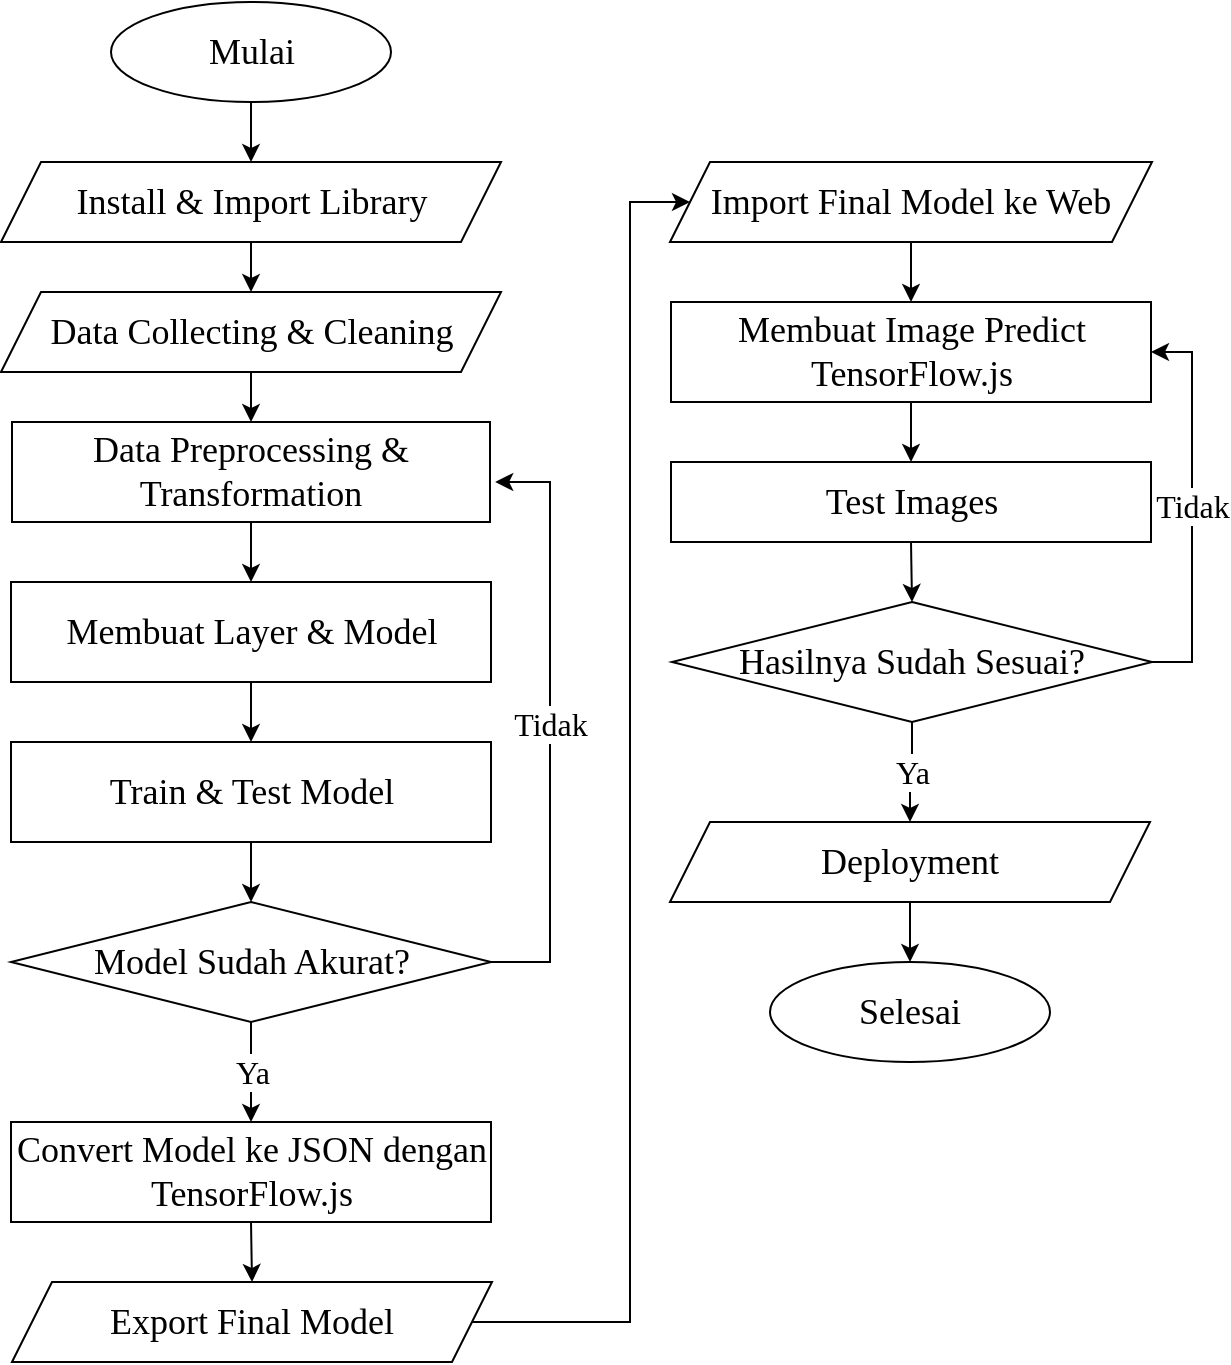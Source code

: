 <mxfile version="20.2.7" type="github">
  <diagram id="zzvXpx5f5zcqOnSdW2SA" name="Page-1">
    <mxGraphModel dx="1422" dy="778" grid="1" gridSize="10" guides="1" tooltips="1" connect="1" arrows="1" fold="1" page="1" pageScale="1" pageWidth="827" pageHeight="1169" math="0" shadow="0">
      <root>
        <mxCell id="0" />
        <mxCell id="1" parent="0" />
        <mxCell id="zVf6gFmjgH7ORG9ChD0n-1" style="edgeStyle=orthogonalEdgeStyle;rounded=0;orthogonalLoop=1;jettySize=auto;html=1;exitX=0.5;exitY=1;exitDx=0;exitDy=0;entryX=0.5;entryY=0;entryDx=0;entryDy=0;" parent="1" source="zVf6gFmjgH7ORG9ChD0n-2" target="zVf6gFmjgH7ORG9ChD0n-5" edge="1">
          <mxGeometry relative="1" as="geometry" />
        </mxCell>
        <mxCell id="zVf6gFmjgH7ORG9ChD0n-2" value="Mulai" style="ellipse;whiteSpace=wrap;html=1;fontSize=18;fontFamily=Times New Roman;" parent="1" vertex="1">
          <mxGeometry x="180.5" y="20" width="140" height="50" as="geometry" />
        </mxCell>
        <mxCell id="zVf6gFmjgH7ORG9ChD0n-3" value="Selesai" style="ellipse;whiteSpace=wrap;html=1;fontSize=18;fontFamily=Times New Roman;" parent="1" vertex="1">
          <mxGeometry x="510" y="500" width="140" height="50" as="geometry" />
        </mxCell>
        <mxCell id="zVf6gFmjgH7ORG9ChD0n-4" style="edgeStyle=orthogonalEdgeStyle;rounded=0;orthogonalLoop=1;jettySize=auto;html=1;exitX=0.5;exitY=1;exitDx=0;exitDy=0;entryX=0.5;entryY=0;entryDx=0;entryDy=0;" parent="1" source="zVf6gFmjgH7ORG9ChD0n-5" target="zVf6gFmjgH7ORG9ChD0n-7" edge="1">
          <mxGeometry relative="1" as="geometry" />
        </mxCell>
        <mxCell id="zVf6gFmjgH7ORG9ChD0n-5" value="Install &amp;amp; Import Library" style="shape=parallelogram;perimeter=parallelogramPerimeter;whiteSpace=wrap;html=1;fixedSize=1;fontSize=18;fontFamily=Times New Roman;" parent="1" vertex="1">
          <mxGeometry x="125.5" y="100" width="250" height="40" as="geometry" />
        </mxCell>
        <mxCell id="zVf6gFmjgH7ORG9ChD0n-6" style="edgeStyle=orthogonalEdgeStyle;rounded=0;orthogonalLoop=1;jettySize=auto;html=1;entryX=0.5;entryY=0;entryDx=0;entryDy=0;" parent="1" source="zVf6gFmjgH7ORG9ChD0n-7" target="zVf6gFmjgH7ORG9ChD0n-9" edge="1">
          <mxGeometry relative="1" as="geometry" />
        </mxCell>
        <mxCell id="zVf6gFmjgH7ORG9ChD0n-7" value="Data Collecting &amp;amp; Cleaning" style="shape=parallelogram;perimeter=parallelogramPerimeter;whiteSpace=wrap;html=1;fixedSize=1;fontSize=18;fontFamily=Times New Roman;" parent="1" vertex="1">
          <mxGeometry x="125.5" y="165" width="250" height="40" as="geometry" />
        </mxCell>
        <mxCell id="0pyJhwgPNNJ6r8bnlZfZ-4" style="edgeStyle=orthogonalEdgeStyle;rounded=0;orthogonalLoop=1;jettySize=auto;html=1;exitX=0.5;exitY=1;exitDx=0;exitDy=0;entryX=0.5;entryY=0;entryDx=0;entryDy=0;" edge="1" parent="1" source="zVf6gFmjgH7ORG9ChD0n-9" target="0pyJhwgPNNJ6r8bnlZfZ-2">
          <mxGeometry relative="1" as="geometry" />
        </mxCell>
        <mxCell id="zVf6gFmjgH7ORG9ChD0n-9" value="Data Preprocessing &amp;amp; Transformation" style="rounded=0;whiteSpace=wrap;html=1;fontSize=18;fontFamily=Times New Roman;" parent="1" vertex="1">
          <mxGeometry x="131" y="230" width="239" height="50" as="geometry" />
        </mxCell>
        <mxCell id="zVf6gFmjgH7ORG9ChD0n-10" style="edgeStyle=orthogonalEdgeStyle;rounded=0;orthogonalLoop=1;jettySize=auto;html=1;exitX=0.5;exitY=1;exitDx=0;exitDy=0;" parent="1" source="zVf6gFmjgH7ORG9ChD0n-11" target="zVf6gFmjgH7ORG9ChD0n-18" edge="1">
          <mxGeometry relative="1" as="geometry" />
        </mxCell>
        <mxCell id="zVf6gFmjgH7ORG9ChD0n-11" value="Train &amp;amp; Test Model" style="rounded=0;whiteSpace=wrap;html=1;fontSize=18;fontFamily=Times New Roman;" parent="1" vertex="1">
          <mxGeometry x="130.5" y="390" width="240" height="50" as="geometry" />
        </mxCell>
        <mxCell id="zVf6gFmjgH7ORG9ChD0n-12" style="edgeStyle=orthogonalEdgeStyle;rounded=0;orthogonalLoop=1;jettySize=auto;html=1;exitX=0.5;exitY=1;exitDx=0;exitDy=0;entryX=0.5;entryY=0;entryDx=0;entryDy=0;" parent="1" source="zVf6gFmjgH7ORG9ChD0n-13" target="zVf6gFmjgH7ORG9ChD0n-15" edge="1">
          <mxGeometry relative="1" as="geometry" />
        </mxCell>
        <mxCell id="zVf6gFmjgH7ORG9ChD0n-13" value="Convert Model ke JSON dengan TensorFlow.js" style="rounded=0;whiteSpace=wrap;html=1;fontSize=18;fontFamily=Times New Roman;" parent="1" vertex="1">
          <mxGeometry x="130.5" y="580" width="240" height="50" as="geometry" />
        </mxCell>
        <mxCell id="zVf6gFmjgH7ORG9ChD0n-14" style="edgeStyle=orthogonalEdgeStyle;rounded=0;orthogonalLoop=1;jettySize=auto;html=1;exitX=1;exitY=0.5;exitDx=0;exitDy=0;entryX=0;entryY=0.5;entryDx=0;entryDy=0;" parent="1" source="zVf6gFmjgH7ORG9ChD0n-15" target="zVf6gFmjgH7ORG9ChD0n-20" edge="1">
          <mxGeometry relative="1" as="geometry">
            <Array as="points">
              <mxPoint x="440" y="680" />
              <mxPoint x="440" y="120" />
            </Array>
          </mxGeometry>
        </mxCell>
        <mxCell id="zVf6gFmjgH7ORG9ChD0n-15" value="Export Final Model" style="shape=parallelogram;perimeter=parallelogramPerimeter;whiteSpace=wrap;html=1;fixedSize=1;fontSize=18;fontFamily=Times New Roman;" parent="1" vertex="1">
          <mxGeometry x="131" y="660" width="240" height="40" as="geometry" />
        </mxCell>
        <mxCell id="zVf6gFmjgH7ORG9ChD0n-16" value="Tidak" style="edgeStyle=orthogonalEdgeStyle;rounded=0;orthogonalLoop=1;jettySize=auto;html=1;exitX=1;exitY=0.5;exitDx=0;exitDy=0;fontSize=16;fontFamily=Times New Roman;entryX=1.011;entryY=0.619;entryDx=0;entryDy=0;entryPerimeter=0;" parent="1" source="zVf6gFmjgH7ORG9ChD0n-18" target="zVf6gFmjgH7ORG9ChD0n-9" edge="1">
          <mxGeometry relative="1" as="geometry">
            <Array as="points">
              <mxPoint x="400" y="500" />
              <mxPoint x="400" y="260" />
              <mxPoint x="373" y="260" />
            </Array>
            <mxPoint x="400" y="260" as="targetPoint" />
          </mxGeometry>
        </mxCell>
        <mxCell id="zVf6gFmjgH7ORG9ChD0n-17" value="Ya" style="edgeStyle=orthogonalEdgeStyle;rounded=0;orthogonalLoop=1;jettySize=auto;html=1;exitX=0.5;exitY=1;exitDx=0;exitDy=0;entryX=0.5;entryY=0;entryDx=0;entryDy=0;fontSize=16;fontFamily=Times New Roman;" parent="1" source="zVf6gFmjgH7ORG9ChD0n-18" target="zVf6gFmjgH7ORG9ChD0n-13" edge="1">
          <mxGeometry relative="1" as="geometry" />
        </mxCell>
        <mxCell id="zVf6gFmjgH7ORG9ChD0n-18" value="Model Sudah Akurat?" style="rhombus;whiteSpace=wrap;html=1;fontSize=18;fontFamily=Times New Roman;" parent="1" vertex="1">
          <mxGeometry x="130.5" y="470" width="240" height="60" as="geometry" />
        </mxCell>
        <mxCell id="zVf6gFmjgH7ORG9ChD0n-19" style="edgeStyle=orthogonalEdgeStyle;rounded=0;orthogonalLoop=1;jettySize=auto;html=1;exitX=0.5;exitY=1;exitDx=0;exitDy=0;entryX=0.5;entryY=0;entryDx=0;entryDy=0;" parent="1" source="zVf6gFmjgH7ORG9ChD0n-20" target="zVf6gFmjgH7ORG9ChD0n-22" edge="1">
          <mxGeometry relative="1" as="geometry" />
        </mxCell>
        <mxCell id="zVf6gFmjgH7ORG9ChD0n-20" value="Import Final Model ke Web" style="shape=parallelogram;perimeter=parallelogramPerimeter;whiteSpace=wrap;html=1;fixedSize=1;fontSize=18;fontFamily=Times New Roman;" parent="1" vertex="1">
          <mxGeometry x="460" y="100" width="241" height="40" as="geometry" />
        </mxCell>
        <mxCell id="zVf6gFmjgH7ORG9ChD0n-21" style="edgeStyle=orthogonalEdgeStyle;rounded=0;orthogonalLoop=1;jettySize=auto;html=1;exitX=0.5;exitY=1;exitDx=0;exitDy=0;entryX=0.5;entryY=0;entryDx=0;entryDy=0;" parent="1" source="zVf6gFmjgH7ORG9ChD0n-22" target="zVf6gFmjgH7ORG9ChD0n-26" edge="1">
          <mxGeometry relative="1" as="geometry" />
        </mxCell>
        <mxCell id="zVf6gFmjgH7ORG9ChD0n-22" value="Membuat Image Predict TensorFlow.js" style="rounded=0;whiteSpace=wrap;html=1;fontSize=18;fontFamily=Times New Roman;" parent="1" vertex="1">
          <mxGeometry x="460.5" y="170" width="240" height="50" as="geometry" />
        </mxCell>
        <mxCell id="zVf6gFmjgH7ORG9ChD0n-31" style="edgeStyle=orthogonalEdgeStyle;rounded=0;orthogonalLoop=1;jettySize=auto;html=1;exitX=0.5;exitY=1;exitDx=0;exitDy=0;" parent="1" source="zVf6gFmjgH7ORG9ChD0n-24" target="zVf6gFmjgH7ORG9ChD0n-3" edge="1">
          <mxGeometry relative="1" as="geometry" />
        </mxCell>
        <mxCell id="zVf6gFmjgH7ORG9ChD0n-24" value="Deployment" style="shape=parallelogram;perimeter=parallelogramPerimeter;whiteSpace=wrap;html=1;fixedSize=1;fontSize=18;fontFamily=Times New Roman;" parent="1" vertex="1">
          <mxGeometry x="460" y="430" width="240" height="40" as="geometry" />
        </mxCell>
        <mxCell id="zVf6gFmjgH7ORG9ChD0n-25" style="edgeStyle=orthogonalEdgeStyle;rounded=0;orthogonalLoop=1;jettySize=auto;html=1;exitX=0.5;exitY=1;exitDx=0;exitDy=0;entryX=0.5;entryY=0;entryDx=0;entryDy=0;" parent="1" source="zVf6gFmjgH7ORG9ChD0n-26" target="zVf6gFmjgH7ORG9ChD0n-29" edge="1">
          <mxGeometry relative="1" as="geometry" />
        </mxCell>
        <mxCell id="zVf6gFmjgH7ORG9ChD0n-26" value="Test Images" style="rounded=0;whiteSpace=wrap;html=1;fontSize=18;fontFamily=Times New Roman;" parent="1" vertex="1">
          <mxGeometry x="460.5" y="250" width="240" height="40" as="geometry" />
        </mxCell>
        <mxCell id="zVf6gFmjgH7ORG9ChD0n-27" value="Ya" style="edgeStyle=orthogonalEdgeStyle;rounded=0;orthogonalLoop=1;jettySize=auto;html=1;exitX=0.5;exitY=1;exitDx=0;exitDy=0;fontSize=16;fontFamily=Times New Roman;" parent="1" source="zVf6gFmjgH7ORG9ChD0n-29" target="zVf6gFmjgH7ORG9ChD0n-24" edge="1">
          <mxGeometry relative="1" as="geometry" />
        </mxCell>
        <mxCell id="zVf6gFmjgH7ORG9ChD0n-28" value="Tidak" style="edgeStyle=orthogonalEdgeStyle;rounded=0;orthogonalLoop=1;jettySize=auto;html=1;exitX=1;exitY=0.5;exitDx=0;exitDy=0;entryX=1;entryY=0.5;entryDx=0;entryDy=0;fontSize=16;fontFamily=Times New Roman;" parent="1" source="zVf6gFmjgH7ORG9ChD0n-29" target="zVf6gFmjgH7ORG9ChD0n-22" edge="1">
          <mxGeometry relative="1" as="geometry" />
        </mxCell>
        <mxCell id="zVf6gFmjgH7ORG9ChD0n-29" value="Hasilnya Sudah Sesuai?" style="rhombus;whiteSpace=wrap;html=1;fontSize=18;fontFamily=Times New Roman;" parent="1" vertex="1">
          <mxGeometry x="461" y="320" width="240" height="60" as="geometry" />
        </mxCell>
        <mxCell id="0pyJhwgPNNJ6r8bnlZfZ-5" style="edgeStyle=orthogonalEdgeStyle;rounded=0;orthogonalLoop=1;jettySize=auto;html=1;exitX=0.5;exitY=1;exitDx=0;exitDy=0;entryX=0.5;entryY=0;entryDx=0;entryDy=0;" edge="1" parent="1" source="0pyJhwgPNNJ6r8bnlZfZ-2" target="zVf6gFmjgH7ORG9ChD0n-11">
          <mxGeometry relative="1" as="geometry" />
        </mxCell>
        <mxCell id="0pyJhwgPNNJ6r8bnlZfZ-2" value="Membuat Layer &amp;amp; Model" style="rounded=0;whiteSpace=wrap;html=1;fontSize=18;fontFamily=Times New Roman;" vertex="1" parent="1">
          <mxGeometry x="130.5" y="310" width="240" height="50" as="geometry" />
        </mxCell>
      </root>
    </mxGraphModel>
  </diagram>
</mxfile>
